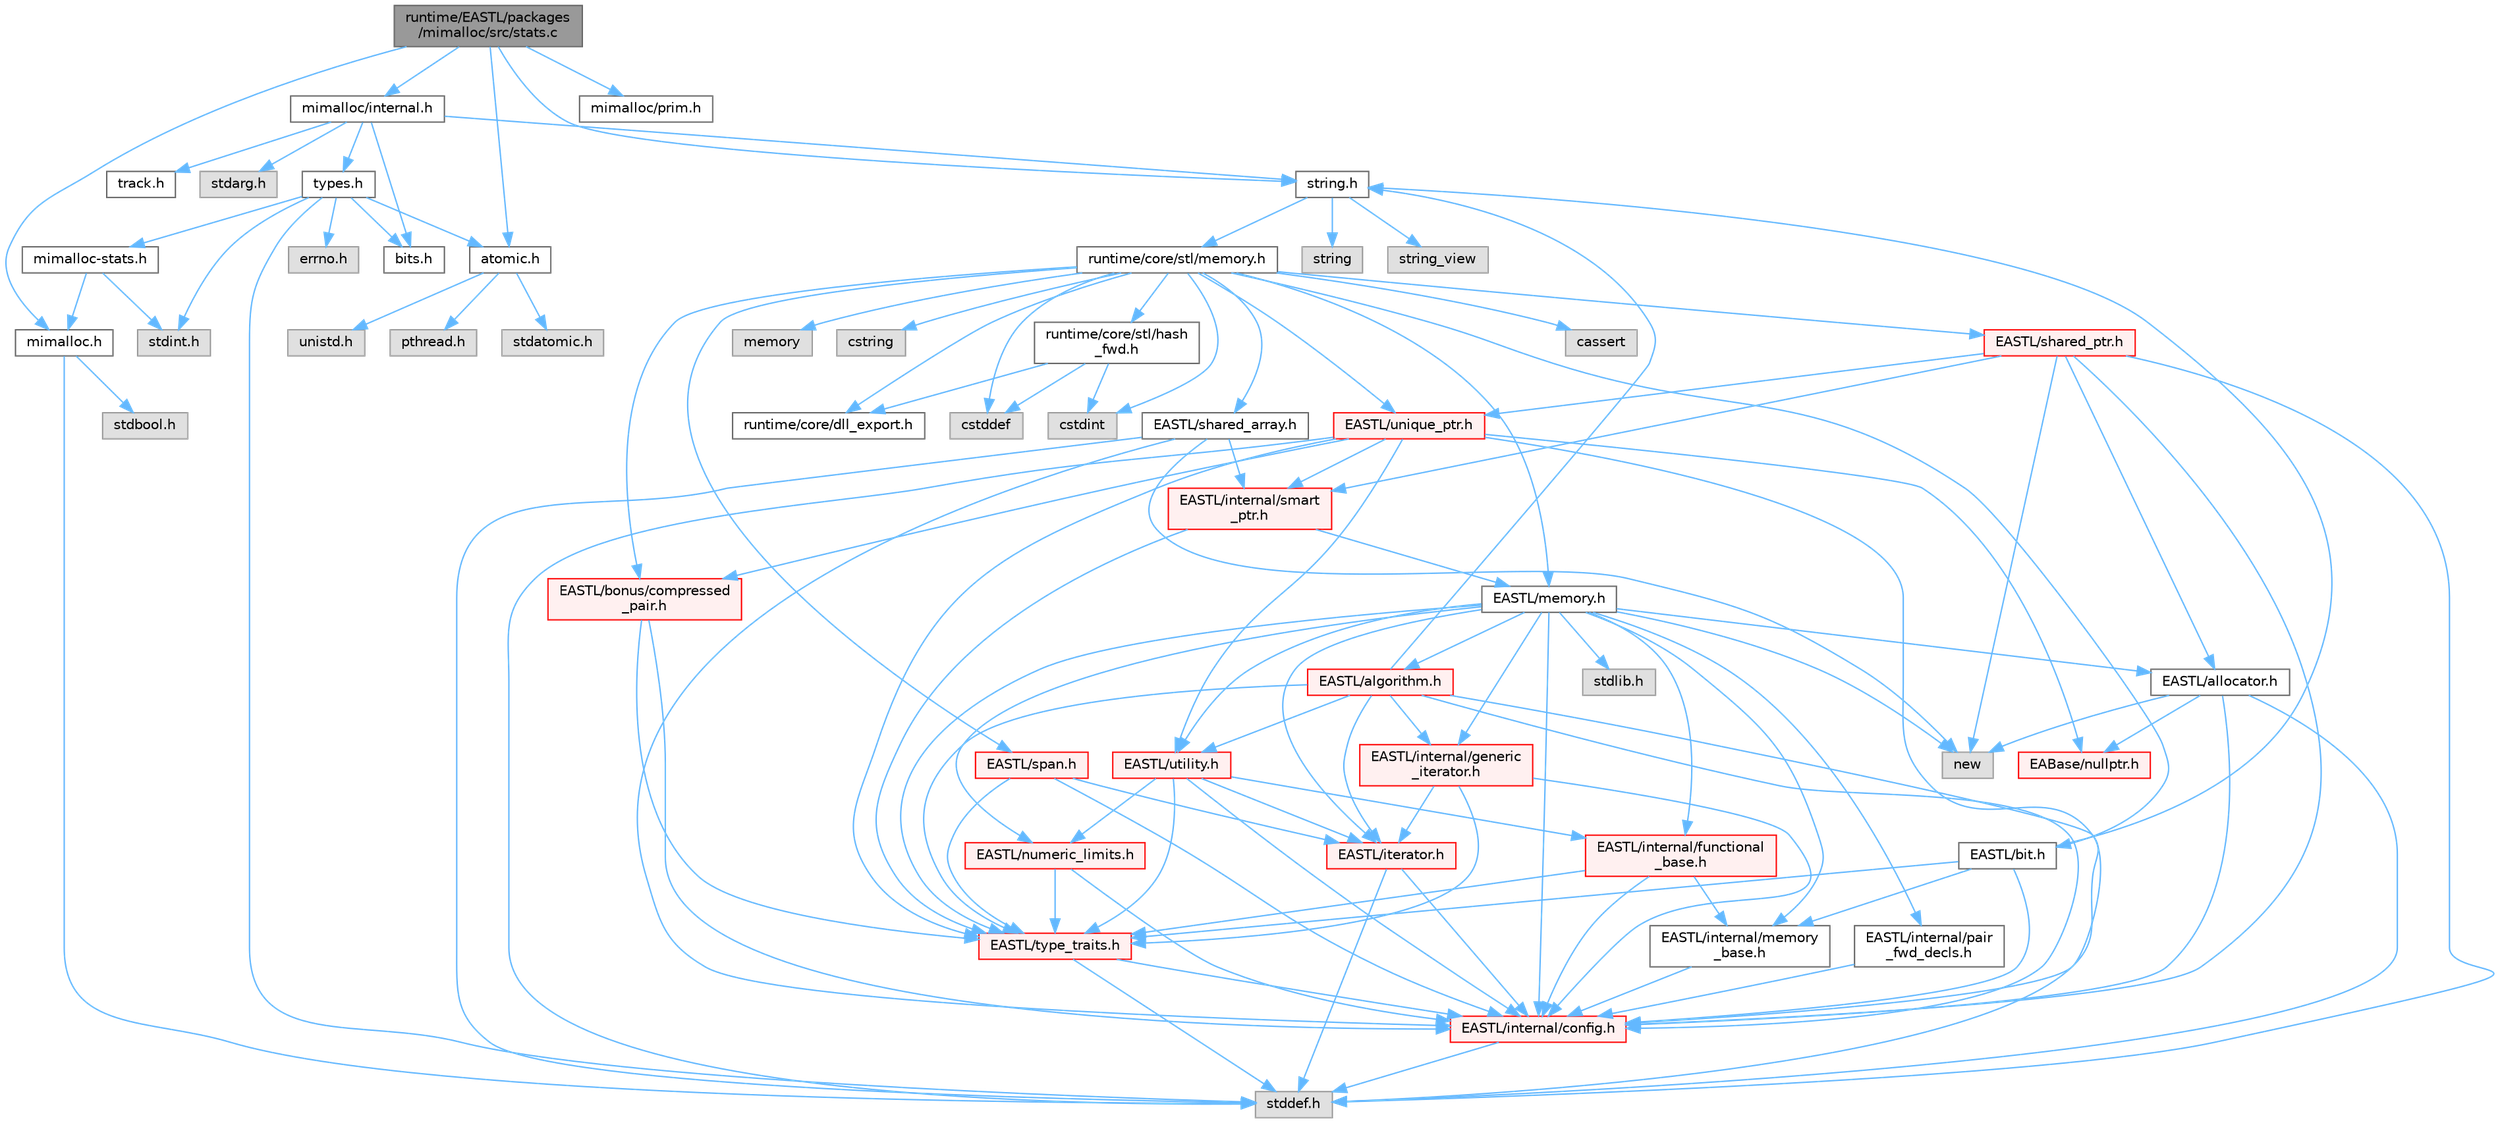 digraph "runtime/EASTL/packages/mimalloc/src/stats.c"
{
 // LATEX_PDF_SIZE
  bgcolor="transparent";
  edge [fontname=Helvetica,fontsize=10,labelfontname=Helvetica,labelfontsize=10];
  node [fontname=Helvetica,fontsize=10,shape=box,height=0.2,width=0.4];
  Node1 [id="Node000001",label="runtime/EASTL/packages\l/mimalloc/src/stats.c",height=0.2,width=0.4,color="gray40", fillcolor="grey60", style="filled", fontcolor="black",tooltip=" "];
  Node1 -> Node2 [id="edge116_Node000001_Node000002",color="steelblue1",style="solid",tooltip=" "];
  Node2 [id="Node000002",label="mimalloc.h",height=0.2,width=0.4,color="grey40", fillcolor="white", style="filled",URL="$mimalloc_8h.html",tooltip=" "];
  Node2 -> Node3 [id="edge117_Node000002_Node000003",color="steelblue1",style="solid",tooltip=" "];
  Node3 [id="Node000003",label="stddef.h",height=0.2,width=0.4,color="grey60", fillcolor="#E0E0E0", style="filled",tooltip=" "];
  Node2 -> Node4 [id="edge118_Node000002_Node000004",color="steelblue1",style="solid",tooltip=" "];
  Node4 [id="Node000004",label="stdbool.h",height=0.2,width=0.4,color="grey60", fillcolor="#E0E0E0", style="filled",tooltip=" "];
  Node1 -> Node5 [id="edge119_Node000001_Node000005",color="steelblue1",style="solid",tooltip=" "];
  Node5 [id="Node000005",label="mimalloc/internal.h",height=0.2,width=0.4,color="grey40", fillcolor="white", style="filled",URL="$_e_a_s_t_l_2packages_2mimalloc_2include_2mimalloc_2internal_8h.html",tooltip=" "];
  Node5 -> Node6 [id="edge120_Node000005_Node000006",color="steelblue1",style="solid",tooltip=" "];
  Node6 [id="Node000006",label="types.h",height=0.2,width=0.4,color="grey40", fillcolor="white", style="filled",URL="$types_8h.html",tooltip=" "];
  Node6 -> Node7 [id="edge121_Node000006_Node000007",color="steelblue1",style="solid",tooltip=" "];
  Node7 [id="Node000007",label="mimalloc-stats.h",height=0.2,width=0.4,color="grey40", fillcolor="white", style="filled",URL="$mimalloc-stats_8h.html",tooltip=" "];
  Node7 -> Node2 [id="edge122_Node000007_Node000002",color="steelblue1",style="solid",tooltip=" "];
  Node7 -> Node8 [id="edge123_Node000007_Node000008",color="steelblue1",style="solid",tooltip=" "];
  Node8 [id="Node000008",label="stdint.h",height=0.2,width=0.4,color="grey60", fillcolor="#E0E0E0", style="filled",tooltip=" "];
  Node6 -> Node3 [id="edge124_Node000006_Node000003",color="steelblue1",style="solid",tooltip=" "];
  Node6 -> Node8 [id="edge125_Node000006_Node000008",color="steelblue1",style="solid",tooltip=" "];
  Node6 -> Node9 [id="edge126_Node000006_Node000009",color="steelblue1",style="solid",tooltip=" "];
  Node9 [id="Node000009",label="errno.h",height=0.2,width=0.4,color="grey60", fillcolor="#E0E0E0", style="filled",tooltip=" "];
  Node6 -> Node10 [id="edge127_Node000006_Node000010",color="steelblue1",style="solid",tooltip=" "];
  Node10 [id="Node000010",label="bits.h",height=0.2,width=0.4,color="grey40", fillcolor="white", style="filled",URL="$bits_8h.html",tooltip=" "];
  Node6 -> Node11 [id="edge128_Node000006_Node000011",color="steelblue1",style="solid",tooltip=" "];
  Node11 [id="Node000011",label="atomic.h",height=0.2,width=0.4,color="grey40", fillcolor="white", style="filled",URL="$_e_a_s_t_l_2packages_2mimalloc_2include_2mimalloc_2atomic_8h.html",tooltip=" "];
  Node11 -> Node12 [id="edge129_Node000011_Node000012",color="steelblue1",style="solid",tooltip=" "];
  Node12 [id="Node000012",label="pthread.h",height=0.2,width=0.4,color="grey60", fillcolor="#E0E0E0", style="filled",tooltip=" "];
  Node11 -> Node13 [id="edge130_Node000011_Node000013",color="steelblue1",style="solid",tooltip=" "];
  Node13 [id="Node000013",label="stdatomic.h",height=0.2,width=0.4,color="grey60", fillcolor="#E0E0E0", style="filled",tooltip=" "];
  Node11 -> Node14 [id="edge131_Node000011_Node000014",color="steelblue1",style="solid",tooltip=" "];
  Node14 [id="Node000014",label="unistd.h",height=0.2,width=0.4,color="grey60", fillcolor="#E0E0E0", style="filled",tooltip=" "];
  Node5 -> Node15 [id="edge132_Node000005_Node000015",color="steelblue1",style="solid",tooltip=" "];
  Node15 [id="Node000015",label="track.h",height=0.2,width=0.4,color="grey40", fillcolor="white", style="filled",URL="$track_8h.html",tooltip=" "];
  Node5 -> Node10 [id="edge133_Node000005_Node000010",color="steelblue1",style="solid",tooltip=" "];
  Node5 -> Node16 [id="edge134_Node000005_Node000016",color="steelblue1",style="solid",tooltip=" "];
  Node16 [id="Node000016",label="stdarg.h",height=0.2,width=0.4,color="grey60", fillcolor="#E0E0E0", style="filled",tooltip=" "];
  Node5 -> Node17 [id="edge135_Node000005_Node000017",color="steelblue1",style="solid",tooltip=" "];
  Node17 [id="Node000017",label="string.h",height=0.2,width=0.4,color="grey40", fillcolor="white", style="filled",URL="$string_8h.html",tooltip=" "];
  Node17 -> Node18 [id="edge136_Node000017_Node000018",color="steelblue1",style="solid",tooltip=" "];
  Node18 [id="Node000018",label="string",height=0.2,width=0.4,color="grey60", fillcolor="#E0E0E0", style="filled",tooltip=" "];
  Node17 -> Node19 [id="edge137_Node000017_Node000019",color="steelblue1",style="solid",tooltip=" "];
  Node19 [id="Node000019",label="string_view",height=0.2,width=0.4,color="grey60", fillcolor="#E0E0E0", style="filled",tooltip=" "];
  Node17 -> Node20 [id="edge138_Node000017_Node000020",color="steelblue1",style="solid",tooltip=" "];
  Node20 [id="Node000020",label="runtime/core/stl/memory.h",height=0.2,width=0.4,color="grey40", fillcolor="white", style="filled",URL="$core_2stl_2memory_8h.html",tooltip=" "];
  Node20 -> Node21 [id="edge139_Node000020_Node000021",color="steelblue1",style="solid",tooltip=" "];
  Node21 [id="Node000021",label="cstddef",height=0.2,width=0.4,color="grey60", fillcolor="#E0E0E0", style="filled",tooltip=" "];
  Node20 -> Node22 [id="edge140_Node000020_Node000022",color="steelblue1",style="solid",tooltip=" "];
  Node22 [id="Node000022",label="cstdint",height=0.2,width=0.4,color="grey60", fillcolor="#E0E0E0", style="filled",tooltip=" "];
  Node20 -> Node23 [id="edge141_Node000020_Node000023",color="steelblue1",style="solid",tooltip=" "];
  Node23 [id="Node000023",label="cassert",height=0.2,width=0.4,color="grey60", fillcolor="#E0E0E0", style="filled",tooltip=" "];
  Node20 -> Node24 [id="edge142_Node000020_Node000024",color="steelblue1",style="solid",tooltip=" "];
  Node24 [id="Node000024",label="memory",height=0.2,width=0.4,color="grey60", fillcolor="#E0E0E0", style="filled",tooltip=" "];
  Node20 -> Node25 [id="edge143_Node000020_Node000025",color="steelblue1",style="solid",tooltip=" "];
  Node25 [id="Node000025",label="cstring",height=0.2,width=0.4,color="grey60", fillcolor="#E0E0E0", style="filled",tooltip=" "];
  Node20 -> Node26 [id="edge144_Node000020_Node000026",color="steelblue1",style="solid",tooltip=" "];
  Node26 [id="Node000026",label="EASTL/bit.h",height=0.2,width=0.4,color="grey40", fillcolor="white", style="filled",URL="$bit_8h.html",tooltip=" "];
  Node26 -> Node27 [id="edge145_Node000026_Node000027",color="steelblue1",style="solid",tooltip=" "];
  Node27 [id="Node000027",label="EASTL/internal/config.h",height=0.2,width=0.4,color="red", fillcolor="#FFF0F0", style="filled",URL="$config_8h.html",tooltip=" "];
  Node27 -> Node3 [id="edge146_Node000027_Node000003",color="steelblue1",style="solid",tooltip=" "];
  Node26 -> Node35 [id="edge147_Node000026_Node000035",color="steelblue1",style="solid",tooltip=" "];
  Node35 [id="Node000035",label="EASTL/internal/memory\l_base.h",height=0.2,width=0.4,color="grey40", fillcolor="white", style="filled",URL="$memory__base_8h.html",tooltip=" "];
  Node35 -> Node27 [id="edge148_Node000035_Node000027",color="steelblue1",style="solid",tooltip=" "];
  Node26 -> Node36 [id="edge149_Node000026_Node000036",color="steelblue1",style="solid",tooltip=" "];
  Node36 [id="Node000036",label="EASTL/type_traits.h",height=0.2,width=0.4,color="red", fillcolor="#FFF0F0", style="filled",URL="$_e_a_s_t_l_2include_2_e_a_s_t_l_2type__traits_8h.html",tooltip=" "];
  Node36 -> Node27 [id="edge150_Node000036_Node000027",color="steelblue1",style="solid",tooltip=" "];
  Node36 -> Node3 [id="edge151_Node000036_Node000003",color="steelblue1",style="solid",tooltip=" "];
  Node26 -> Node17 [id="edge152_Node000026_Node000017",color="steelblue1",style="solid",tooltip=" "];
  Node20 -> Node46 [id="edge153_Node000020_Node000046",color="steelblue1",style="solid",tooltip=" "];
  Node46 [id="Node000046",label="EASTL/memory.h",height=0.2,width=0.4,color="grey40", fillcolor="white", style="filled",URL="$_e_a_s_t_l_2include_2_e_a_s_t_l_2memory_8h.html",tooltip=" "];
  Node46 -> Node27 [id="edge154_Node000046_Node000027",color="steelblue1",style="solid",tooltip=" "];
  Node46 -> Node35 [id="edge155_Node000046_Node000035",color="steelblue1",style="solid",tooltip=" "];
  Node46 -> Node47 [id="edge156_Node000046_Node000047",color="steelblue1",style="solid",tooltip=" "];
  Node47 [id="Node000047",label="EASTL/internal/generic\l_iterator.h",height=0.2,width=0.4,color="red", fillcolor="#FFF0F0", style="filled",URL="$generic__iterator_8h.html",tooltip=" "];
  Node47 -> Node27 [id="edge157_Node000047_Node000027",color="steelblue1",style="solid",tooltip=" "];
  Node47 -> Node48 [id="edge158_Node000047_Node000048",color="steelblue1",style="solid",tooltip=" "];
  Node48 [id="Node000048",label="EASTL/iterator.h",height=0.2,width=0.4,color="red", fillcolor="#FFF0F0", style="filled",URL="$_e_a_s_t_l_2include_2_e_a_s_t_l_2iterator_8h.html",tooltip=" "];
  Node48 -> Node27 [id="edge159_Node000048_Node000027",color="steelblue1",style="solid",tooltip=" "];
  Node48 -> Node3 [id="edge160_Node000048_Node000003",color="steelblue1",style="solid",tooltip=" "];
  Node47 -> Node36 [id="edge161_Node000047_Node000036",color="steelblue1",style="solid",tooltip=" "];
  Node46 -> Node51 [id="edge162_Node000046_Node000051",color="steelblue1",style="solid",tooltip=" "];
  Node51 [id="Node000051",label="EASTL/internal/pair\l_fwd_decls.h",height=0.2,width=0.4,color="grey40", fillcolor="white", style="filled",URL="$pair__fwd__decls_8h.html",tooltip=" "];
  Node51 -> Node27 [id="edge163_Node000051_Node000027",color="steelblue1",style="solid",tooltip=" "];
  Node46 -> Node52 [id="edge164_Node000046_Node000052",color="steelblue1",style="solid",tooltip=" "];
  Node52 [id="Node000052",label="EASTL/internal/functional\l_base.h",height=0.2,width=0.4,color="red", fillcolor="#FFF0F0", style="filled",URL="$functional__base_8h.html",tooltip=" "];
  Node52 -> Node27 [id="edge165_Node000052_Node000027",color="steelblue1",style="solid",tooltip=" "];
  Node52 -> Node35 [id="edge166_Node000052_Node000035",color="steelblue1",style="solid",tooltip=" "];
  Node52 -> Node36 [id="edge167_Node000052_Node000036",color="steelblue1",style="solid",tooltip=" "];
  Node46 -> Node53 [id="edge168_Node000046_Node000053",color="steelblue1",style="solid",tooltip=" "];
  Node53 [id="Node000053",label="EASTL/algorithm.h",height=0.2,width=0.4,color="red", fillcolor="#FFF0F0", style="filled",URL="$_e_a_s_t_l_2include_2_e_a_s_t_l_2algorithm_8h.html",tooltip=" "];
  Node53 -> Node27 [id="edge169_Node000053_Node000027",color="steelblue1",style="solid",tooltip=" "];
  Node53 -> Node36 [id="edge170_Node000053_Node000036",color="steelblue1",style="solid",tooltip=" "];
  Node53 -> Node48 [id="edge171_Node000053_Node000048",color="steelblue1",style="solid",tooltip=" "];
  Node53 -> Node63 [id="edge172_Node000053_Node000063",color="steelblue1",style="solid",tooltip=" "];
  Node63 [id="Node000063",label="EASTL/utility.h",height=0.2,width=0.4,color="red", fillcolor="#FFF0F0", style="filled",URL="$_e_a_s_t_l_2include_2_e_a_s_t_l_2utility_8h.html",tooltip=" "];
  Node63 -> Node27 [id="edge173_Node000063_Node000027",color="steelblue1",style="solid",tooltip=" "];
  Node63 -> Node36 [id="edge174_Node000063_Node000036",color="steelblue1",style="solid",tooltip=" "];
  Node63 -> Node48 [id="edge175_Node000063_Node000048",color="steelblue1",style="solid",tooltip=" "];
  Node63 -> Node64 [id="edge176_Node000063_Node000064",color="steelblue1",style="solid",tooltip=" "];
  Node64 [id="Node000064",label="EASTL/numeric_limits.h",height=0.2,width=0.4,color="red", fillcolor="#FFF0F0", style="filled",URL="$numeric__limits_8h.html",tooltip=" "];
  Node64 -> Node27 [id="edge177_Node000064_Node000027",color="steelblue1",style="solid",tooltip=" "];
  Node64 -> Node36 [id="edge178_Node000064_Node000036",color="steelblue1",style="solid",tooltip=" "];
  Node63 -> Node52 [id="edge179_Node000063_Node000052",color="steelblue1",style="solid",tooltip=" "];
  Node53 -> Node47 [id="edge180_Node000053_Node000047",color="steelblue1",style="solid",tooltip=" "];
  Node53 -> Node3 [id="edge181_Node000053_Node000003",color="steelblue1",style="solid",tooltip=" "];
  Node53 -> Node17 [id="edge182_Node000053_Node000017",color="steelblue1",style="solid",tooltip=" "];
  Node46 -> Node36 [id="edge183_Node000046_Node000036",color="steelblue1",style="solid",tooltip=" "];
  Node46 -> Node60 [id="edge184_Node000046_Node000060",color="steelblue1",style="solid",tooltip=" "];
  Node60 [id="Node000060",label="EASTL/allocator.h",height=0.2,width=0.4,color="grey40", fillcolor="white", style="filled",URL="$allocator_8h.html",tooltip=" "];
  Node60 -> Node27 [id="edge185_Node000060_Node000027",color="steelblue1",style="solid",tooltip=" "];
  Node60 -> Node38 [id="edge186_Node000060_Node000038",color="steelblue1",style="solid",tooltip=" "];
  Node38 [id="Node000038",label="EABase/nullptr.h",height=0.2,width=0.4,color="red", fillcolor="#FFF0F0", style="filled",URL="$nullptr_8h.html",tooltip=" "];
  Node60 -> Node3 [id="edge187_Node000060_Node000003",color="steelblue1",style="solid",tooltip=" "];
  Node60 -> Node61 [id="edge188_Node000060_Node000061",color="steelblue1",style="solid",tooltip=" "];
  Node61 [id="Node000061",label="new",height=0.2,width=0.4,color="grey60", fillcolor="#E0E0E0", style="filled",tooltip=" "];
  Node46 -> Node48 [id="edge189_Node000046_Node000048",color="steelblue1",style="solid",tooltip=" "];
  Node46 -> Node63 [id="edge190_Node000046_Node000063",color="steelblue1",style="solid",tooltip=" "];
  Node46 -> Node64 [id="edge191_Node000046_Node000064",color="steelblue1",style="solid",tooltip=" "];
  Node46 -> Node73 [id="edge192_Node000046_Node000073",color="steelblue1",style="solid",tooltip=" "];
  Node73 [id="Node000073",label="stdlib.h",height=0.2,width=0.4,color="grey60", fillcolor="#E0E0E0", style="filled",tooltip=" "];
  Node46 -> Node61 [id="edge193_Node000046_Node000061",color="steelblue1",style="solid",tooltip=" "];
  Node20 -> Node74 [id="edge194_Node000020_Node000074",color="steelblue1",style="solid",tooltip=" "];
  Node74 [id="Node000074",label="EASTL/shared_array.h",height=0.2,width=0.4,color="grey40", fillcolor="white", style="filled",URL="$shared__array_8h.html",tooltip=" "];
  Node74 -> Node27 [id="edge195_Node000074_Node000027",color="steelblue1",style="solid",tooltip=" "];
  Node74 -> Node75 [id="edge196_Node000074_Node000075",color="steelblue1",style="solid",tooltip=" "];
  Node75 [id="Node000075",label="EASTL/internal/smart\l_ptr.h",height=0.2,width=0.4,color="red", fillcolor="#FFF0F0", style="filled",URL="$smart__ptr_8h.html",tooltip=" "];
  Node75 -> Node46 [id="edge197_Node000075_Node000046",color="steelblue1",style="solid",tooltip=" "];
  Node75 -> Node36 [id="edge198_Node000075_Node000036",color="steelblue1",style="solid",tooltip=" "];
  Node74 -> Node61 [id="edge199_Node000074_Node000061",color="steelblue1",style="solid",tooltip=" "];
  Node74 -> Node3 [id="edge200_Node000074_Node000003",color="steelblue1",style="solid",tooltip=" "];
  Node20 -> Node77 [id="edge201_Node000020_Node000077",color="steelblue1",style="solid",tooltip=" "];
  Node77 [id="Node000077",label="EASTL/unique_ptr.h",height=0.2,width=0.4,color="red", fillcolor="#FFF0F0", style="filled",URL="$unique__ptr_8h.html",tooltip=" "];
  Node77 -> Node38 [id="edge202_Node000077_Node000038",color="steelblue1",style="solid",tooltip=" "];
  Node77 -> Node78 [id="edge203_Node000077_Node000078",color="steelblue1",style="solid",tooltip=" "];
  Node78 [id="Node000078",label="EASTL/bonus/compressed\l_pair.h",height=0.2,width=0.4,color="red", fillcolor="#FFF0F0", style="filled",URL="$compressed__pair_8h.html",tooltip=" "];
  Node78 -> Node27 [id="edge204_Node000078_Node000027",color="steelblue1",style="solid",tooltip=" "];
  Node78 -> Node36 [id="edge205_Node000078_Node000036",color="steelblue1",style="solid",tooltip=" "];
  Node77 -> Node27 [id="edge206_Node000077_Node000027",color="steelblue1",style="solid",tooltip=" "];
  Node77 -> Node75 [id="edge207_Node000077_Node000075",color="steelblue1",style="solid",tooltip=" "];
  Node77 -> Node36 [id="edge208_Node000077_Node000036",color="steelblue1",style="solid",tooltip=" "];
  Node77 -> Node63 [id="edge209_Node000077_Node000063",color="steelblue1",style="solid",tooltip=" "];
  Node77 -> Node3 [id="edge210_Node000077_Node000003",color="steelblue1",style="solid",tooltip=" "];
  Node20 -> Node80 [id="edge211_Node000020_Node000080",color="steelblue1",style="solid",tooltip=" "];
  Node80 [id="Node000080",label="EASTL/shared_ptr.h",height=0.2,width=0.4,color="red", fillcolor="#FFF0F0", style="filled",URL="$shared__ptr_8h.html",tooltip=" "];
  Node80 -> Node27 [id="edge212_Node000080_Node000027",color="steelblue1",style="solid",tooltip=" "];
  Node80 -> Node75 [id="edge213_Node000080_Node000075",color="steelblue1",style="solid",tooltip=" "];
  Node80 -> Node77 [id="edge214_Node000080_Node000077",color="steelblue1",style="solid",tooltip=" "];
  Node80 -> Node60 [id="edge215_Node000080_Node000060",color="steelblue1",style="solid",tooltip=" "];
  Node80 -> Node61 [id="edge216_Node000080_Node000061",color="steelblue1",style="solid",tooltip=" "];
  Node80 -> Node3 [id="edge217_Node000080_Node000003",color="steelblue1",style="solid",tooltip=" "];
  Node20 -> Node160 [id="edge218_Node000020_Node000160",color="steelblue1",style="solid",tooltip=" "];
  Node160 [id="Node000160",label="EASTL/span.h",height=0.2,width=0.4,color="red", fillcolor="#FFF0F0", style="filled",URL="$span_8h.html",tooltip=" "];
  Node160 -> Node27 [id="edge219_Node000160_Node000027",color="steelblue1",style="solid",tooltip=" "];
  Node160 -> Node36 [id="edge220_Node000160_Node000036",color="steelblue1",style="solid",tooltip=" "];
  Node160 -> Node48 [id="edge221_Node000160_Node000048",color="steelblue1",style="solid",tooltip=" "];
  Node20 -> Node78 [id="edge222_Node000020_Node000078",color="steelblue1",style="solid",tooltip=" "];
  Node20 -> Node163 [id="edge223_Node000020_Node000163",color="steelblue1",style="solid",tooltip=" "];
  Node163 [id="Node000163",label="runtime/core/dll_export.h",height=0.2,width=0.4,color="grey40", fillcolor="white", style="filled",URL="$dll__export_8h.html",tooltip=" "];
  Node20 -> Node164 [id="edge224_Node000020_Node000164",color="steelblue1",style="solid",tooltip=" "];
  Node164 [id="Node000164",label="runtime/core/stl/hash\l_fwd.h",height=0.2,width=0.4,color="grey40", fillcolor="white", style="filled",URL="$hash__fwd_8h.html",tooltip=" "];
  Node164 -> Node21 [id="edge225_Node000164_Node000021",color="steelblue1",style="solid",tooltip=" "];
  Node164 -> Node22 [id="edge226_Node000164_Node000022",color="steelblue1",style="solid",tooltip=" "];
  Node164 -> Node163 [id="edge227_Node000164_Node000163",color="steelblue1",style="solid",tooltip=" "];
  Node1 -> Node11 [id="edge228_Node000001_Node000011",color="steelblue1",style="solid",tooltip=" "];
  Node1 -> Node165 [id="edge229_Node000001_Node000165",color="steelblue1",style="solid",tooltip=" "];
  Node165 [id="Node000165",label="mimalloc/prim.h",height=0.2,width=0.4,color="grey40", fillcolor="white", style="filled",URL="$prim_8h.html",tooltip=" "];
  Node1 -> Node17 [id="edge230_Node000001_Node000017",color="steelblue1",style="solid",tooltip=" "];
}
